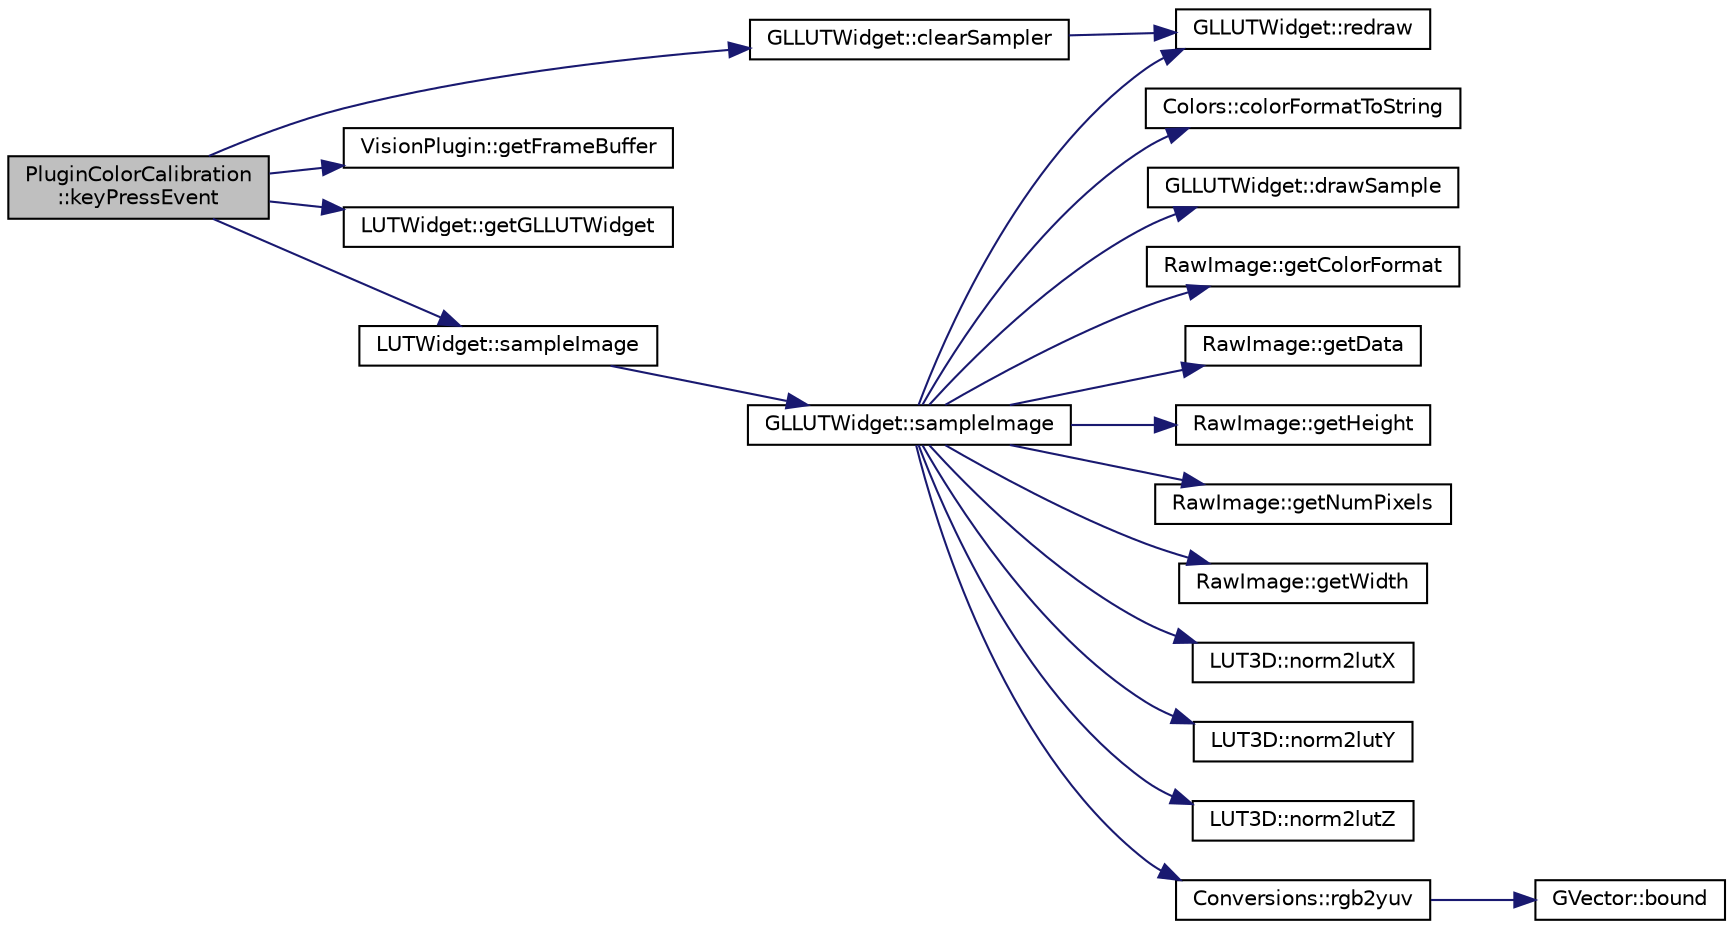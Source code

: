 digraph "PluginColorCalibration::keyPressEvent"
{
 // INTERACTIVE_SVG=YES
  edge [fontname="Helvetica",fontsize="10",labelfontname="Helvetica",labelfontsize="10"];
  node [fontname="Helvetica",fontsize="10",shape=record];
  rankdir="LR";
  Node1 [label="PluginColorCalibration\l::keyPressEvent",height=0.2,width=0.4,color="black", fillcolor="grey75", style="filled", fontcolor="black"];
  Node1 -> Node2 [color="midnightblue",fontsize="10",style="solid",fontname="Helvetica"];
  Node2 [label="GLLUTWidget::clearSampler",height=0.2,width=0.4,color="black", fillcolor="white", style="filled",URL="$db/dc5/class_g_l_l_u_t_widget.html#a28e93c5db69ac19fe953b68dedeb4a83"];
  Node2 -> Node3 [color="midnightblue",fontsize="10",style="solid",fontname="Helvetica"];
  Node3 [label="GLLUTWidget::redraw",height=0.2,width=0.4,color="black", fillcolor="white", style="filled",URL="$db/dc5/class_g_l_l_u_t_widget.html#ac13c87adcd27fef6fc038a026f9e6a9b"];
  Node1 -> Node4 [color="midnightblue",fontsize="10",style="solid",fontname="Helvetica"];
  Node4 [label="VisionPlugin::getFrameBuffer",height=0.2,width=0.4,color="black", fillcolor="white", style="filled",URL="$d8/d1e/class_vision_plugin.html#ad4aa9f444a2e2604839e724d77b28aee",tooltip="this functions provides convenient access to the ring-buffer "];
  Node1 -> Node5 [color="midnightblue",fontsize="10",style="solid",fontname="Helvetica"];
  Node5 [label="LUTWidget::getGLLUTWidget",height=0.2,width=0.4,color="black", fillcolor="white", style="filled",URL="$d3/d1a/class_l_u_t_widget.html#ad60b935a034f9ad5e7dfec802ade3762"];
  Node1 -> Node6 [color="midnightblue",fontsize="10",style="solid",fontname="Helvetica"];
  Node6 [label="LUTWidget::sampleImage",height=0.2,width=0.4,color="black", fillcolor="white", style="filled",URL="$d3/d1a/class_l_u_t_widget.html#a3d6dcf224662acc95aa978bd1c01e930"];
  Node6 -> Node7 [color="midnightblue",fontsize="10",style="solid",fontname="Helvetica"];
  Node7 [label="GLLUTWidget::sampleImage",height=0.2,width=0.4,color="black", fillcolor="white", style="filled",URL="$db/dc5/class_g_l_l_u_t_widget.html#a3e2913c19decac6677326514a50dab33"];
  Node7 -> Node8 [color="midnightblue",fontsize="10",style="solid",fontname="Helvetica"];
  Node8 [label="Colors::colorFormatToString",height=0.2,width=0.4,color="black", fillcolor="white", style="filled",URL="$d9/d36/class_colors.html#a085839c597a6262301162471cef99367"];
  Node7 -> Node9 [color="midnightblue",fontsize="10",style="solid",fontname="Helvetica"];
  Node9 [label="GLLUTWidget::drawSample",height=0.2,width=0.4,color="black", fillcolor="white", style="filled",URL="$db/dc5/class_g_l_l_u_t_widget.html#a8c32c3f665a66a48748ca097e06d8db3"];
  Node7 -> Node10 [color="midnightblue",fontsize="10",style="solid",fontname="Helvetica"];
  Node10 [label="RawImage::getColorFormat",height=0.2,width=0.4,color="black", fillcolor="white", style="filled",URL="$d0/d14/class_raw_image.html#af6021575525cf3488c1f32599e579205"];
  Node7 -> Node11 [color="midnightblue",fontsize="10",style="solid",fontname="Helvetica"];
  Node11 [label="RawImage::getData",height=0.2,width=0.4,color="black", fillcolor="white", style="filled",URL="$d0/d14/class_raw_image.html#a3c1af19eaf1cb9fb9a5e758209d24767"];
  Node7 -> Node12 [color="midnightblue",fontsize="10",style="solid",fontname="Helvetica"];
  Node12 [label="RawImage::getHeight",height=0.2,width=0.4,color="black", fillcolor="white", style="filled",URL="$d0/d14/class_raw_image.html#a1ea4625ff40ee5bc6efbfecf474b17ea"];
  Node7 -> Node13 [color="midnightblue",fontsize="10",style="solid",fontname="Helvetica"];
  Node13 [label="RawImage::getNumPixels",height=0.2,width=0.4,color="black", fillcolor="white", style="filled",URL="$d0/d14/class_raw_image.html#a2033593c1e2cdaecf0be4c6b7dad3d92"];
  Node7 -> Node14 [color="midnightblue",fontsize="10",style="solid",fontname="Helvetica"];
  Node14 [label="RawImage::getWidth",height=0.2,width=0.4,color="black", fillcolor="white", style="filled",URL="$d0/d14/class_raw_image.html#a11b26ab9a3b7a7bee8f0eeb3c567b852"];
  Node7 -> Node15 [color="midnightblue",fontsize="10",style="solid",fontname="Helvetica"];
  Node15 [label="LUT3D::norm2lutX",height=0.2,width=0.4,color="black", fillcolor="white", style="filled",URL="$d7/d15/class_l_u_t3_d.html#a38db3c2e9c1ef9bb08286a848a283953"];
  Node7 -> Node16 [color="midnightblue",fontsize="10",style="solid",fontname="Helvetica"];
  Node16 [label="LUT3D::norm2lutY",height=0.2,width=0.4,color="black", fillcolor="white", style="filled",URL="$d7/d15/class_l_u_t3_d.html#a915940d86b49d7c27010d242dc7b2df1"];
  Node7 -> Node17 [color="midnightblue",fontsize="10",style="solid",fontname="Helvetica"];
  Node17 [label="LUT3D::norm2lutZ",height=0.2,width=0.4,color="black", fillcolor="white", style="filled",URL="$d7/d15/class_l_u_t3_d.html#a87b4a56c8ab18fc600c5d9b08b2495ee"];
  Node7 -> Node3 [color="midnightblue",fontsize="10",style="solid",fontname="Helvetica"];
  Node7 -> Node18 [color="midnightblue",fontsize="10",style="solid",fontname="Helvetica"];
  Node18 [label="Conversions::rgb2yuv",height=0.2,width=0.4,color="black", fillcolor="white", style="filled",URL="$d3/d98/class_conversions.html#a6a2bb7c888cdc9db276538acf1a8005f"];
  Node18 -> Node19 [color="midnightblue",fontsize="10",style="solid",fontname="Helvetica"];
  Node19 [label="GVector::bound",height=0.2,width=0.4,color="black", fillcolor="white", style="filled",URL="$d5/da9/namespace_g_vector.html#a64a68732d9c3151a31337ff0c1c7e21a"];
}
